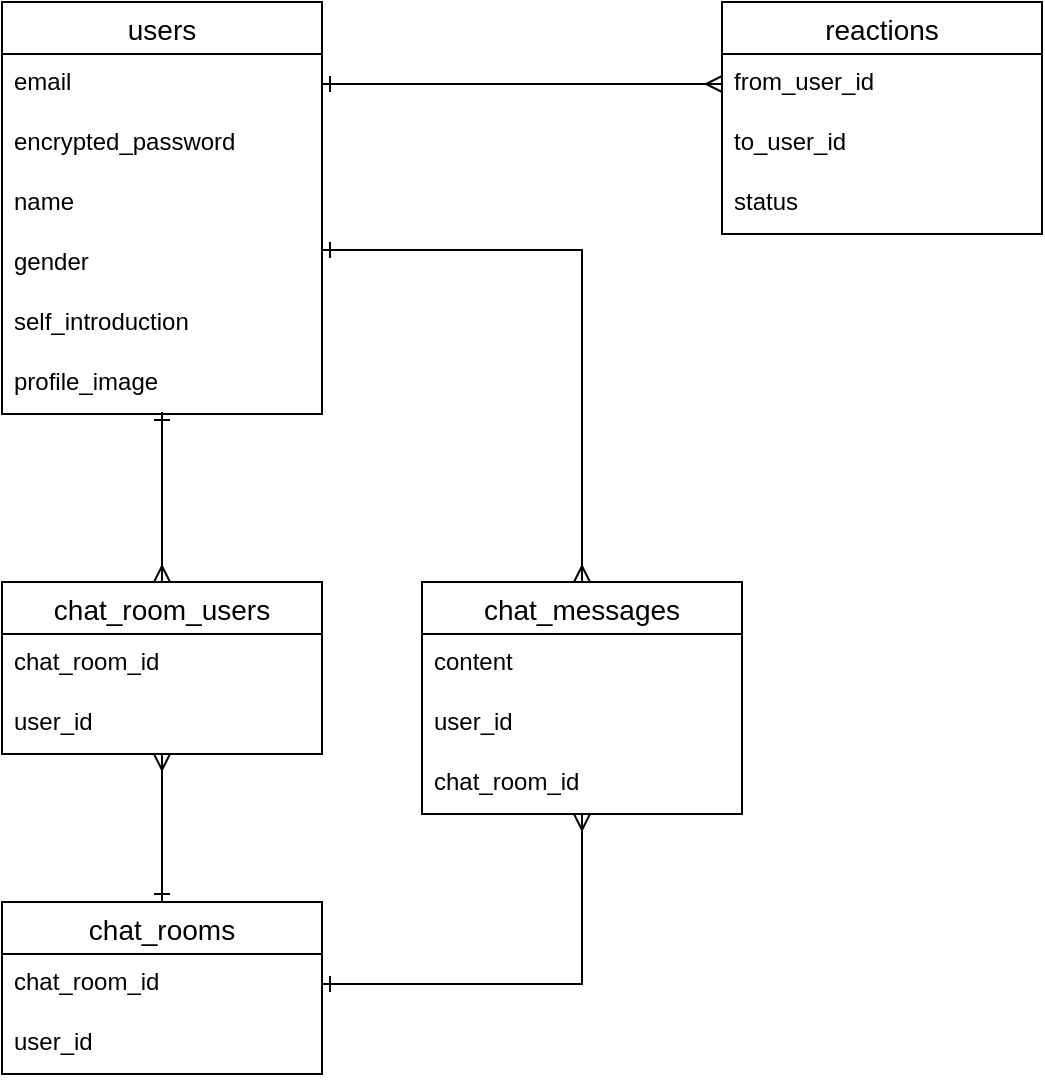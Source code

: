 <mxfile>
    <diagram id="Jfit57pA2DXvqL8vHp6x" name="ページ1">
        <mxGraphModel dx="743" dy="680" grid="1" gridSize="10" guides="1" tooltips="1" connect="1" arrows="1" fold="1" page="1" pageScale="1" pageWidth="850" pageHeight="1100" math="0" shadow="0">
            <root>
                <mxCell id="0"/>
                <mxCell id="1" parent="0"/>
                <mxCell id="28" value="users" style="swimlane;fontStyle=0;childLayout=stackLayout;horizontal=1;startSize=26;horizontalStack=0;resizeParent=1;resizeParentMax=0;resizeLast=0;collapsible=1;marginBottom=0;align=center;fontSize=14;" parent="1" vertex="1">
                    <mxGeometry x="50" y="290" width="160" height="206" as="geometry"/>
                </mxCell>
                <mxCell id="29" value="email" style="text;strokeColor=none;fillColor=none;spacingLeft=4;spacingRight=4;overflow=hidden;rotatable=0;points=[[0,0.5],[1,0.5]];portConstraint=eastwest;fontSize=12;" parent="28" vertex="1">
                    <mxGeometry y="26" width="160" height="30" as="geometry"/>
                </mxCell>
                <mxCell id="30" value="encrypted_password" style="text;strokeColor=none;fillColor=none;spacingLeft=4;spacingRight=4;overflow=hidden;rotatable=0;points=[[0,0.5],[1,0.5]];portConstraint=eastwest;fontSize=12;" parent="28" vertex="1">
                    <mxGeometry y="56" width="160" height="30" as="geometry"/>
                </mxCell>
                <mxCell id="31" value="name" style="text;strokeColor=none;fillColor=none;spacingLeft=4;spacingRight=4;overflow=hidden;rotatable=0;points=[[0,0.5],[1,0.5]];portConstraint=eastwest;fontSize=12;" parent="28" vertex="1">
                    <mxGeometry y="86" width="160" height="30" as="geometry"/>
                </mxCell>
                <mxCell id="42" value="gender" style="text;strokeColor=none;fillColor=none;spacingLeft=4;spacingRight=4;overflow=hidden;rotatable=0;points=[[0,0.5],[1,0.5]];portConstraint=eastwest;fontSize=12;" parent="28" vertex="1">
                    <mxGeometry y="116" width="160" height="30" as="geometry"/>
                </mxCell>
                <mxCell id="44" value="self_introduction" style="text;strokeColor=none;fillColor=none;spacingLeft=4;spacingRight=4;overflow=hidden;rotatable=0;points=[[0,0.5],[1,0.5]];portConstraint=eastwest;fontSize=12;" vertex="1" parent="28">
                    <mxGeometry y="146" width="160" height="30" as="geometry"/>
                </mxCell>
                <mxCell id="43" value="profile_image" style="text;strokeColor=none;fillColor=none;spacingLeft=4;spacingRight=4;overflow=hidden;rotatable=0;points=[[0,0.5],[1,0.5]];portConstraint=eastwest;fontSize=12;" parent="28" vertex="1">
                    <mxGeometry y="176" width="160" height="30" as="geometry"/>
                </mxCell>
                <mxCell id="57" style="edgeStyle=orthogonalEdgeStyle;rounded=0;orthogonalLoop=1;jettySize=auto;html=1;entryX=0.5;entryY=0.967;entryDx=0;entryDy=0;entryPerimeter=0;endArrow=ERone;endFill=0;startArrow=ERmany;startFill=0;" edge="1" parent="1" source="50" target="43">
                    <mxGeometry relative="1" as="geometry"/>
                </mxCell>
                <mxCell id="45" value="reactions" style="swimlane;fontStyle=0;childLayout=stackLayout;horizontal=1;startSize=26;horizontalStack=0;resizeParent=1;resizeParentMax=0;resizeLast=0;collapsible=1;marginBottom=0;align=center;fontSize=14;" vertex="1" parent="1">
                    <mxGeometry x="410" y="290" width="160" height="116" as="geometry"/>
                </mxCell>
                <mxCell id="46" value="from_user_id" style="text;strokeColor=none;fillColor=none;spacingLeft=4;spacingRight=4;overflow=hidden;rotatable=0;points=[[0,0.5],[1,0.5]];portConstraint=eastwest;fontSize=12;" vertex="1" parent="45">
                    <mxGeometry y="26" width="160" height="30" as="geometry"/>
                </mxCell>
                <mxCell id="47" value="to_user_id" style="text;strokeColor=none;fillColor=none;spacingLeft=4;spacingRight=4;overflow=hidden;rotatable=0;points=[[0,0.5],[1,0.5]];portConstraint=eastwest;fontSize=12;" vertex="1" parent="45">
                    <mxGeometry y="56" width="160" height="30" as="geometry"/>
                </mxCell>
                <mxCell id="48" value="status" style="text;strokeColor=none;fillColor=none;spacingLeft=4;spacingRight=4;overflow=hidden;rotatable=0;points=[[0,0.5],[1,0.5]];portConstraint=eastwest;fontSize=12;" vertex="1" parent="45">
                    <mxGeometry y="86" width="160" height="30" as="geometry"/>
                </mxCell>
                <mxCell id="59" style="edgeStyle=orthogonalEdgeStyle;rounded=0;orthogonalLoop=1;jettySize=auto;html=1;endArrow=ERone;endFill=0;startArrow=ERmany;startFill=0;" edge="1" parent="1" source="50" target="54">
                    <mxGeometry relative="1" as="geometry"/>
                </mxCell>
                <mxCell id="49" style="edgeStyle=orthogonalEdgeStyle;rounded=0;orthogonalLoop=1;jettySize=auto;html=1;exitX=1;exitY=0.5;exitDx=0;exitDy=0;entryX=0;entryY=0.5;entryDx=0;entryDy=0;endArrow=ERmany;endFill=0;startArrow=ERone;startFill=0;" edge="1" parent="1" source="29" target="46">
                    <mxGeometry relative="1" as="geometry"/>
                </mxCell>
                <mxCell id="50" value="chat_room_users" style="swimlane;fontStyle=0;childLayout=stackLayout;horizontal=1;startSize=26;horizontalStack=0;resizeParent=1;resizeParentMax=0;resizeLast=0;collapsible=1;marginBottom=0;align=center;fontSize=14;" vertex="1" parent="1">
                    <mxGeometry x="50" y="580" width="160" height="86" as="geometry"/>
                </mxCell>
                <mxCell id="51" value="chat_room_id" style="text;strokeColor=none;fillColor=none;spacingLeft=4;spacingRight=4;overflow=hidden;rotatable=0;points=[[0,0.5],[1,0.5]];portConstraint=eastwest;fontSize=12;" vertex="1" parent="50">
                    <mxGeometry y="26" width="160" height="30" as="geometry"/>
                </mxCell>
                <mxCell id="52" value="user_id" style="text;strokeColor=none;fillColor=none;spacingLeft=4;spacingRight=4;overflow=hidden;rotatable=0;points=[[0,0.5],[1,0.5]];portConstraint=eastwest;fontSize=12;" vertex="1" parent="50">
                    <mxGeometry y="56" width="160" height="30" as="geometry"/>
                </mxCell>
                <mxCell id="54" value="chat_rooms" style="swimlane;fontStyle=0;childLayout=stackLayout;horizontal=1;startSize=26;horizontalStack=0;resizeParent=1;resizeParentMax=0;resizeLast=0;collapsible=1;marginBottom=0;align=center;fontSize=14;" vertex="1" parent="1">
                    <mxGeometry x="50" y="740" width="160" height="86" as="geometry"/>
                </mxCell>
                <mxCell id="55" value="chat_room_id" style="text;strokeColor=none;fillColor=none;spacingLeft=4;spacingRight=4;overflow=hidden;rotatable=0;points=[[0,0.5],[1,0.5]];portConstraint=eastwest;fontSize=12;" vertex="1" parent="54">
                    <mxGeometry y="26" width="160" height="30" as="geometry"/>
                </mxCell>
                <mxCell id="56" value="user_id" style="text;strokeColor=none;fillColor=none;spacingLeft=4;spacingRight=4;overflow=hidden;rotatable=0;points=[[0,0.5],[1,0.5]];portConstraint=eastwest;fontSize=12;" vertex="1" parent="54">
                    <mxGeometry y="56" width="160" height="30" as="geometry"/>
                </mxCell>
                <mxCell id="68" style="edgeStyle=orthogonalEdgeStyle;rounded=0;orthogonalLoop=1;jettySize=auto;html=1;startArrow=ERmany;startFill=0;endArrow=ERone;endFill=0;" edge="1" parent="1" source="60" target="55">
                    <mxGeometry relative="1" as="geometry"/>
                </mxCell>
                <mxCell id="69" style="edgeStyle=orthogonalEdgeStyle;rounded=0;orthogonalLoop=1;jettySize=auto;html=1;entryX=1;entryY=0.267;entryDx=0;entryDy=0;entryPerimeter=0;startArrow=ERmany;startFill=0;endArrow=ERone;endFill=0;" edge="1" parent="1" source="60" target="42">
                    <mxGeometry relative="1" as="geometry"/>
                </mxCell>
                <mxCell id="60" value="chat_messages" style="swimlane;fontStyle=0;childLayout=stackLayout;horizontal=1;startSize=26;horizontalStack=0;resizeParent=1;resizeParentMax=0;resizeLast=0;collapsible=1;marginBottom=0;align=center;fontSize=14;" vertex="1" parent="1">
                    <mxGeometry x="260" y="580" width="160" height="116" as="geometry"/>
                </mxCell>
                <mxCell id="61" value="content" style="text;strokeColor=none;fillColor=none;spacingLeft=4;spacingRight=4;overflow=hidden;rotatable=0;points=[[0,0.5],[1,0.5]];portConstraint=eastwest;fontSize=12;" vertex="1" parent="60">
                    <mxGeometry y="26" width="160" height="30" as="geometry"/>
                </mxCell>
                <mxCell id="62" value="user_id" style="text;strokeColor=none;fillColor=none;spacingLeft=4;spacingRight=4;overflow=hidden;rotatable=0;points=[[0,0.5],[1,0.5]];portConstraint=eastwest;fontSize=12;" vertex="1" parent="60">
                    <mxGeometry y="56" width="160" height="30" as="geometry"/>
                </mxCell>
                <mxCell id="63" value="chat_room_id" style="text;strokeColor=none;fillColor=none;spacingLeft=4;spacingRight=4;overflow=hidden;rotatable=0;points=[[0,0.5],[1,0.5]];portConstraint=eastwest;fontSize=12;" vertex="1" parent="60">
                    <mxGeometry y="86" width="160" height="30" as="geometry"/>
                </mxCell>
            </root>
        </mxGraphModel>
    </diagram>
</mxfile>